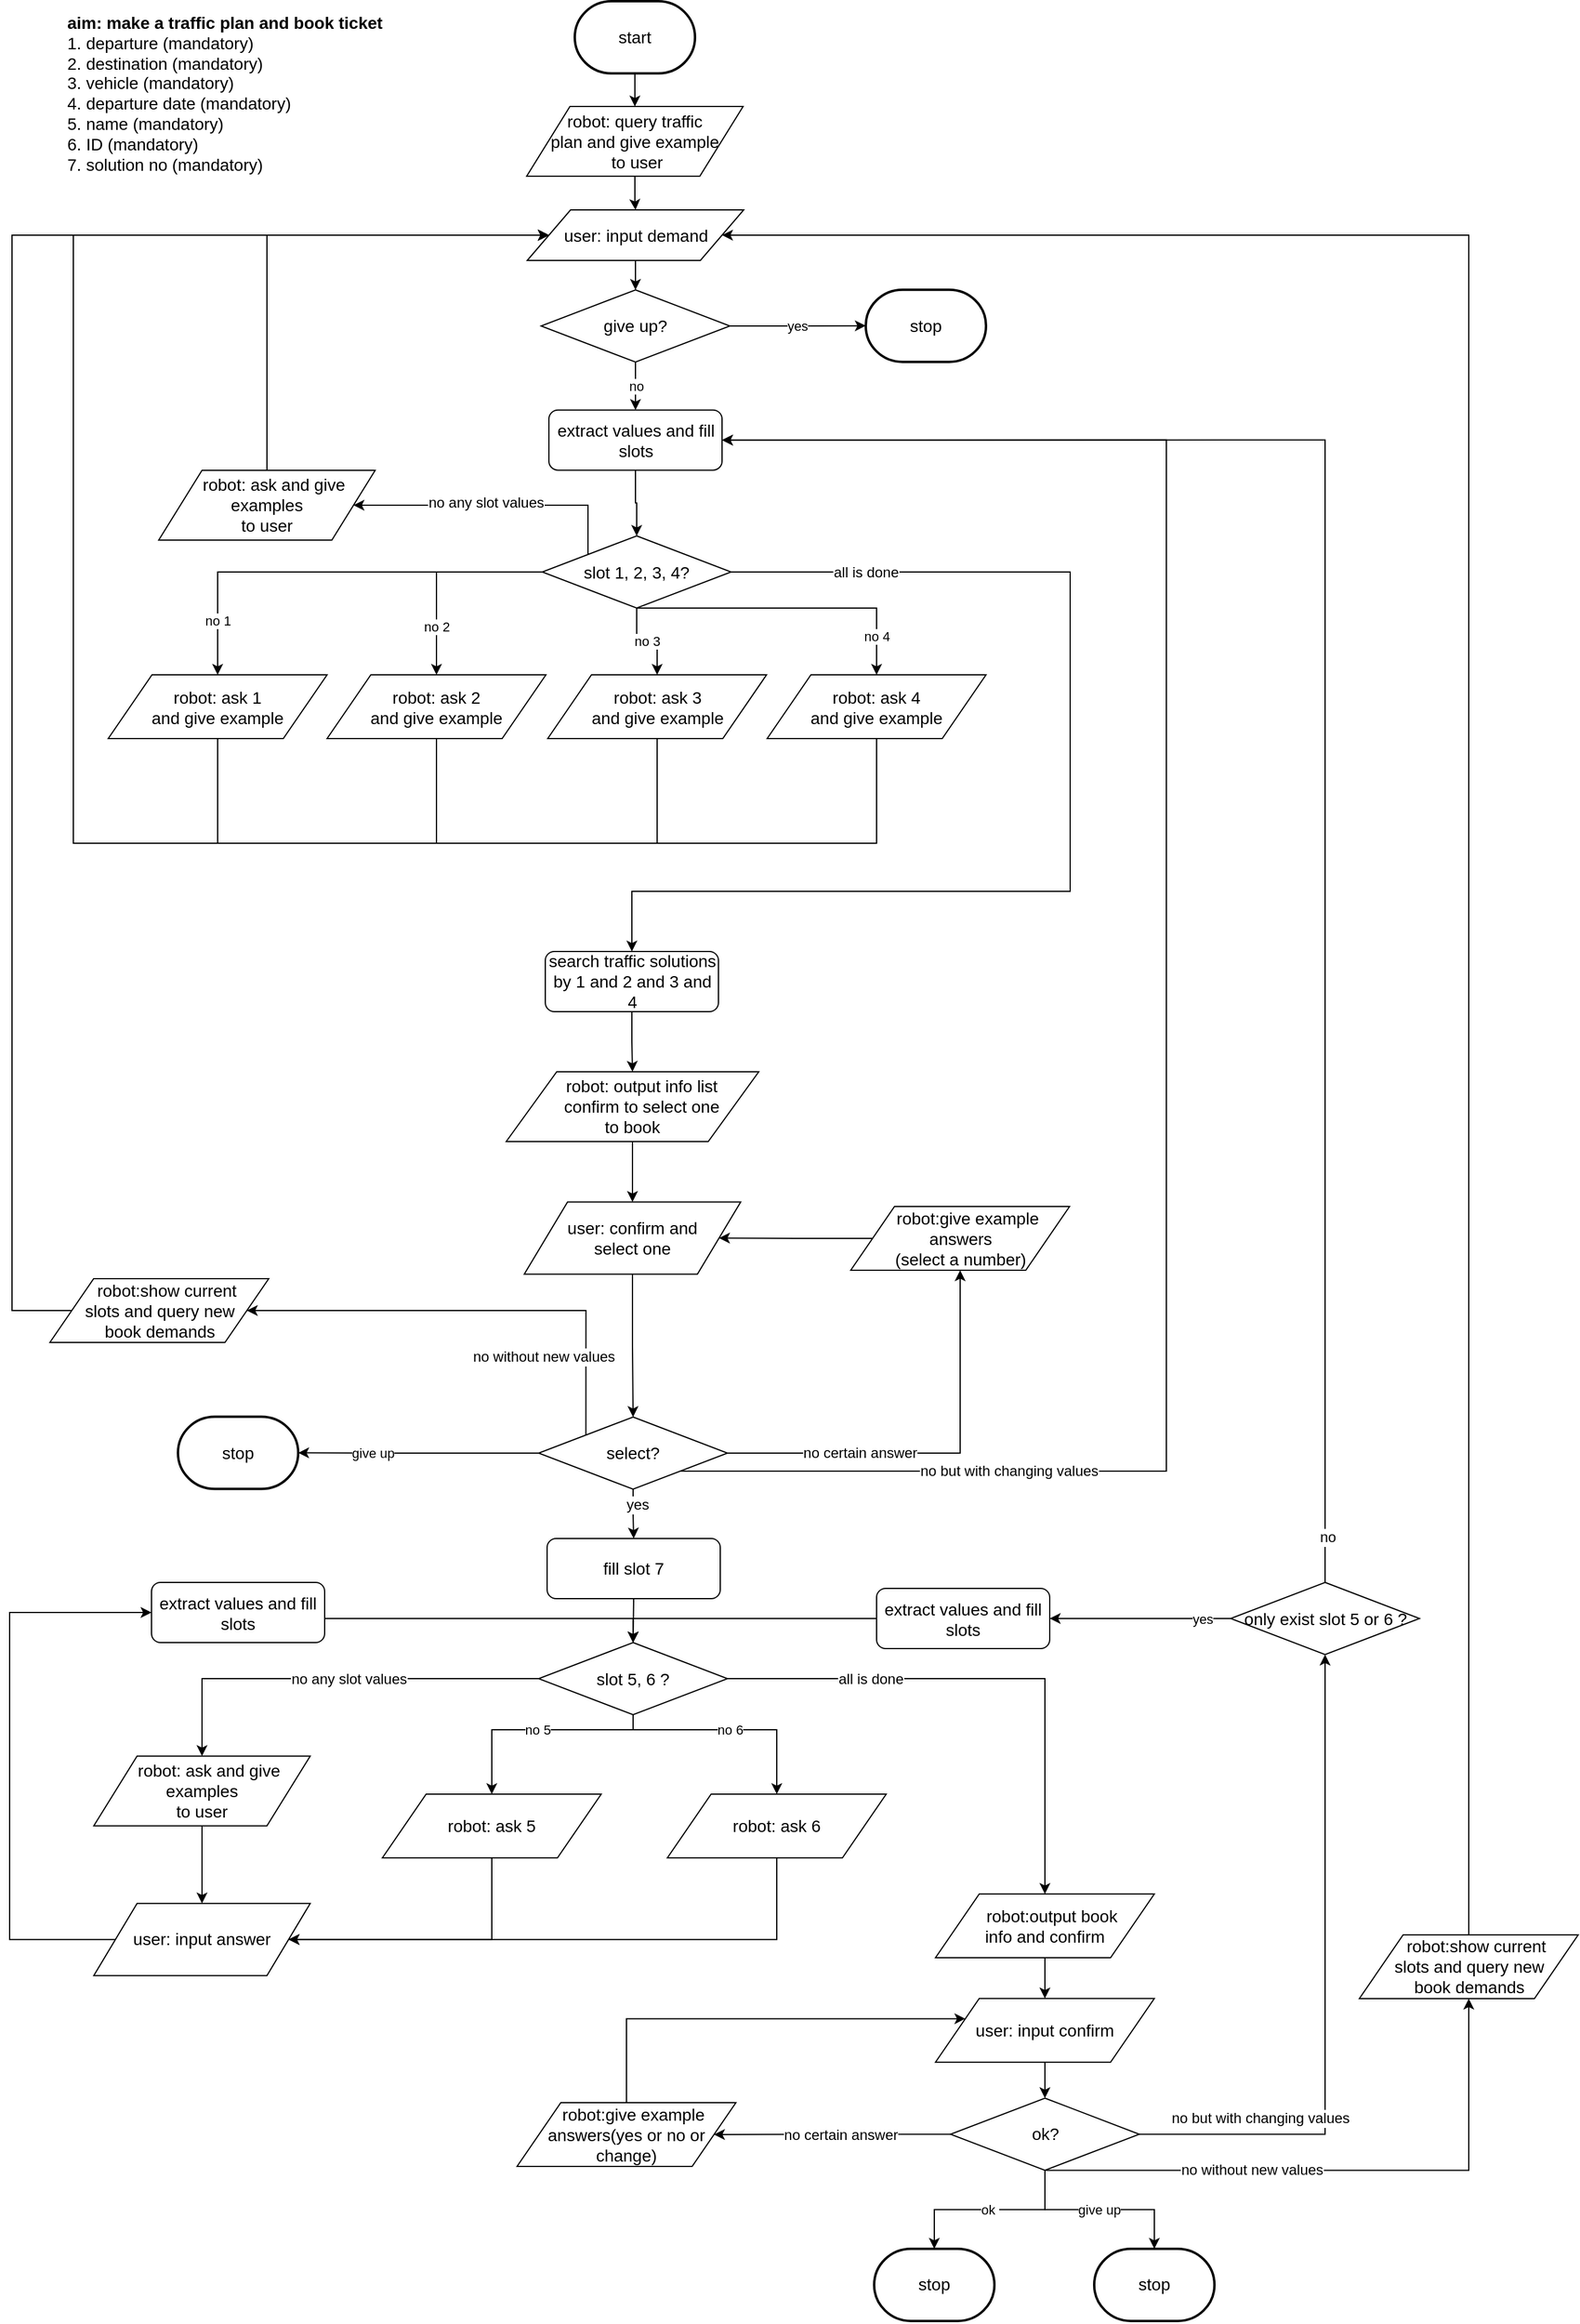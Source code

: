<mxfile version="12.1.4" type="github" pages="1">
  <diagram id="6r8ebwQPKGLBiBFQONnZ" name="Page-1">
    <mxGraphModel dx="904" dy="1369" grid="1" gridSize="10" guides="1" tooltips="1" connect="1" arrows="1" fold="1" page="1" pageScale="1" pageWidth="1169" pageHeight="827" math="0" shadow="0">
      <root>
        <mxCell id="0"/>
        <mxCell id="1" parent="0"/>
        <mxCell id="vndDen_A82_FgcWnEU_Y-4" value="" style="edgeStyle=orthogonalEdgeStyle;rounded=0;orthogonalLoop=1;jettySize=auto;html=1;" parent="1" source="vndDen_A82_FgcWnEU_Y-1" target="vndDen_A82_FgcWnEU_Y-3" edge="1">
          <mxGeometry relative="1" as="geometry"/>
        </mxCell>
        <mxCell id="vndDen_A82_FgcWnEU_Y-1" value="&lt;span style=&quot;font-size: 14px&quot;&gt;start&lt;/span&gt;" style="strokeWidth=2;html=1;shape=mxgraph.flowchart.terminator;whiteSpace=wrap;" parent="1" vertex="1">
          <mxGeometry x="588" y="-99.981" width="100" height="60" as="geometry"/>
        </mxCell>
        <mxCell id="vndDen_A82_FgcWnEU_Y-2" value="&lt;font style=&quot;font-size: 14px&quot;&gt;&lt;b&gt;aim: make a traffic plan and book ticket&lt;/b&gt;&lt;br&gt;1. departure (mandatory)&lt;br&gt;2. destination (mandatory)&lt;br&gt;3. vehicle (mandatory)&lt;br&gt;4. departure date (mandatory)&lt;br&gt;5. name (mandatory)&lt;br&gt;6. ID (mandatory)&lt;br&gt;7. solution no&amp;nbsp;(mandatory)&lt;br&gt;&lt;br&gt;&lt;/font&gt;" style="text;html=1;strokeColor=none;fillColor=none;align=left;verticalAlign=middle;whiteSpace=wrap;rounded=0;" parent="1" vertex="1">
          <mxGeometry x="164" y="-70" width="270" height="110" as="geometry"/>
        </mxCell>
        <mxCell id="vndDen_A82_FgcWnEU_Y-6" value="" style="edgeStyle=orthogonalEdgeStyle;rounded=0;orthogonalLoop=1;jettySize=auto;html=1;" parent="1" source="vndDen_A82_FgcWnEU_Y-3" target="vndDen_A82_FgcWnEU_Y-5" edge="1">
          <mxGeometry relative="1" as="geometry"/>
        </mxCell>
        <mxCell id="vndDen_A82_FgcWnEU_Y-3" value="&lt;span style=&quot;font-size: 14px ; white-space: normal&quot;&gt;robot: query traffic &lt;br&gt;plan and give example&lt;br&gt;&amp;nbsp;to user&lt;br&gt;&lt;/span&gt;" style="shape=parallelogram;perimeter=parallelogramPerimeter;whiteSpace=wrap;html=1;" parent="1" vertex="1">
          <mxGeometry x="548" y="-12.5" width="180" height="58" as="geometry"/>
        </mxCell>
        <mxCell id="f19TXx5zY4OCxn9IoFhB-2" style="edgeStyle=orthogonalEdgeStyle;rounded=0;orthogonalLoop=1;jettySize=auto;html=1;exitX=0.5;exitY=1;exitDx=0;exitDy=0;entryX=0.5;entryY=0;entryDx=0;entryDy=0;" parent="1" source="vndDen_A82_FgcWnEU_Y-5" target="f19TXx5zY4OCxn9IoFhB-1" edge="1">
          <mxGeometry relative="1" as="geometry"/>
        </mxCell>
        <mxCell id="vndDen_A82_FgcWnEU_Y-5" value="&lt;span style=&quot;font-size: 14px ; white-space: normal&quot;&gt;user: input demand&lt;/span&gt;" style="shape=parallelogram;perimeter=parallelogramPerimeter;whiteSpace=wrap;html=1;" parent="1" vertex="1">
          <mxGeometry x="548.5" y="73.5" width="180" height="42" as="geometry"/>
        </mxCell>
        <mxCell id="vndDen_A82_FgcWnEU_Y-10" value="no 1" style="edgeStyle=orthogonalEdgeStyle;rounded=0;orthogonalLoop=1;jettySize=auto;html=1;" parent="1" source="vndDen_A82_FgcWnEU_Y-7" target="vndDen_A82_FgcWnEU_Y-9" edge="1">
          <mxGeometry x="0.745" relative="1" as="geometry">
            <mxPoint as="offset"/>
          </mxGeometry>
        </mxCell>
        <mxCell id="f19TXx5zY4OCxn9IoFhB-6" value="no 2" style="edgeStyle=orthogonalEdgeStyle;rounded=0;orthogonalLoop=1;jettySize=auto;html=1;exitX=0;exitY=0.5;exitDx=0;exitDy=0;" parent="1" source="vndDen_A82_FgcWnEU_Y-7" target="vndDen_A82_FgcWnEU_Y-17" edge="1">
          <mxGeometry x="0.539" relative="1" as="geometry">
            <mxPoint as="offset"/>
          </mxGeometry>
        </mxCell>
        <mxCell id="f19TXx5zY4OCxn9IoFhB-7" value="no 3" style="edgeStyle=orthogonalEdgeStyle;rounded=0;orthogonalLoop=1;jettySize=auto;html=1;exitX=0.5;exitY=1;exitDx=0;exitDy=0;" parent="1" source="vndDen_A82_FgcWnEU_Y-7" target="vndDen_A82_FgcWnEU_Y-24" edge="1">
          <mxGeometry relative="1" as="geometry"/>
        </mxCell>
        <mxCell id="f19TXx5zY4OCxn9IoFhB-8" value="no 4" style="edgeStyle=orthogonalEdgeStyle;rounded=0;orthogonalLoop=1;jettySize=auto;html=1;exitX=0.5;exitY=1;exitDx=0;exitDy=0;entryX=0.5;entryY=0;entryDx=0;entryDy=0;" parent="1" source="vndDen_A82_FgcWnEU_Y-7" target="vndDen_A82_FgcWnEU_Y-29" edge="1">
          <mxGeometry x="0.747" relative="1" as="geometry">
            <Array as="points">
              <mxPoint x="839" y="404"/>
            </Array>
            <mxPoint as="offset"/>
          </mxGeometry>
        </mxCell>
        <mxCell id="f19TXx5zY4OCxn9IoFhB-14" style="edgeStyle=orthogonalEdgeStyle;rounded=0;orthogonalLoop=1;jettySize=auto;html=1;exitX=0;exitY=0;exitDx=0;exitDy=0;entryX=1;entryY=0.5;entryDx=0;entryDy=0;" parent="1" source="vndDen_A82_FgcWnEU_Y-7" target="f19TXx5zY4OCxn9IoFhB-13" edge="1">
          <mxGeometry relative="1" as="geometry">
            <Array as="points">
              <mxPoint x="599" y="319"/>
            </Array>
          </mxGeometry>
        </mxCell>
        <mxCell id="f19TXx5zY4OCxn9IoFhB-15" value="no any slot values" style="text;html=1;resizable=0;points=[];align=center;verticalAlign=middle;labelBackgroundColor=#ffffff;" parent="f19TXx5zY4OCxn9IoFhB-14" vertex="1" connectable="0">
          <mxGeometry x="0.077" y="-2" relative="1" as="geometry">
            <mxPoint as="offset"/>
          </mxGeometry>
        </mxCell>
        <mxCell id="f19TXx5zY4OCxn9IoFhB-17" style="edgeStyle=orthogonalEdgeStyle;rounded=0;orthogonalLoop=1;jettySize=auto;html=1;exitX=1;exitY=0.5;exitDx=0;exitDy=0;entryX=0.5;entryY=0;entryDx=0;entryDy=0;" parent="1" source="vndDen_A82_FgcWnEU_Y-7" target="n2Iilo3OYamWraCBPrWy-1" edge="1">
          <mxGeometry relative="1" as="geometry">
            <Array as="points">
              <mxPoint x="1000" y="375"/>
              <mxPoint x="1000" y="640"/>
              <mxPoint x="636" y="640"/>
            </Array>
            <mxPoint x="639" y="691" as="targetPoint"/>
          </mxGeometry>
        </mxCell>
        <mxCell id="f19TXx5zY4OCxn9IoFhB-18" value="all is done" style="text;html=1;resizable=0;points=[];align=center;verticalAlign=middle;labelBackgroundColor=#ffffff;" parent="f19TXx5zY4OCxn9IoFhB-17" vertex="1" connectable="0">
          <mxGeometry x="-0.768" relative="1" as="geometry">
            <mxPoint as="offset"/>
          </mxGeometry>
        </mxCell>
        <mxCell id="vndDen_A82_FgcWnEU_Y-7" value="&lt;font style=&quot;font-size: 14px&quot;&gt;slot 1, 2, 3, 4?&lt;br&gt;&lt;/font&gt;" style="rhombus;whiteSpace=wrap;html=1;" parent="1" vertex="1">
          <mxGeometry x="561" y="344.5" width="157" height="60" as="geometry"/>
        </mxCell>
        <mxCell id="f19TXx5zY4OCxn9IoFhB-10" style="edgeStyle=orthogonalEdgeStyle;rounded=0;orthogonalLoop=1;jettySize=auto;html=1;exitX=0.5;exitY=1;exitDx=0;exitDy=0;entryX=0;entryY=0.5;entryDx=0;entryDy=0;" parent="1" source="vndDen_A82_FgcWnEU_Y-9" target="vndDen_A82_FgcWnEU_Y-5" edge="1">
          <mxGeometry relative="1" as="geometry">
            <Array as="points">
              <mxPoint x="291" y="600"/>
              <mxPoint x="171" y="600"/>
              <mxPoint x="171" y="95"/>
            </Array>
          </mxGeometry>
        </mxCell>
        <mxCell id="vndDen_A82_FgcWnEU_Y-9" value="&lt;font style=&quot;font-size: 14px&quot;&gt;robot: ask 1&lt;br&gt;and give example&lt;br&gt;&lt;/font&gt;" style="shape=parallelogram;perimeter=parallelogramPerimeter;whiteSpace=wrap;html=1;" parent="1" vertex="1">
          <mxGeometry x="200" y="460" width="182" height="53" as="geometry"/>
        </mxCell>
        <mxCell id="f19TXx5zY4OCxn9IoFhB-11" style="edgeStyle=orthogonalEdgeStyle;rounded=0;orthogonalLoop=1;jettySize=auto;html=1;exitX=0.5;exitY=1;exitDx=0;exitDy=0;entryX=0;entryY=0.5;entryDx=0;entryDy=0;" parent="1" source="vndDen_A82_FgcWnEU_Y-17" target="vndDen_A82_FgcWnEU_Y-5" edge="1">
          <mxGeometry relative="1" as="geometry">
            <Array as="points">
              <mxPoint x="473" y="600"/>
              <mxPoint x="171" y="600"/>
              <mxPoint x="171" y="95"/>
            </Array>
          </mxGeometry>
        </mxCell>
        <mxCell id="vndDen_A82_FgcWnEU_Y-17" value="&lt;font style=&quot;font-size: 14px&quot;&gt;robot: ask 2&lt;br&gt;and give example&lt;br&gt;&lt;/font&gt;" style="shape=parallelogram;perimeter=parallelogramPerimeter;whiteSpace=wrap;html=1;" parent="1" vertex="1">
          <mxGeometry x="382" y="460" width="182" height="53" as="geometry"/>
        </mxCell>
        <mxCell id="f19TXx5zY4OCxn9IoFhB-12" style="edgeStyle=orthogonalEdgeStyle;rounded=0;orthogonalLoop=1;jettySize=auto;html=1;exitX=0.5;exitY=1;exitDx=0;exitDy=0;entryX=0;entryY=0.5;entryDx=0;entryDy=0;" parent="1" source="vndDen_A82_FgcWnEU_Y-24" target="vndDen_A82_FgcWnEU_Y-5" edge="1">
          <mxGeometry relative="1" as="geometry">
            <Array as="points">
              <mxPoint x="656" y="600"/>
              <mxPoint x="171" y="600"/>
              <mxPoint x="171" y="95"/>
            </Array>
          </mxGeometry>
        </mxCell>
        <mxCell id="vndDen_A82_FgcWnEU_Y-24" value="&lt;font style=&quot;font-size: 14px&quot;&gt;robot: ask 3&lt;br&gt;and give example&lt;br&gt;&lt;/font&gt;" style="shape=parallelogram;perimeter=parallelogramPerimeter;whiteSpace=wrap;html=1;" parent="1" vertex="1">
          <mxGeometry x="565.5" y="460" width="182" height="53" as="geometry"/>
        </mxCell>
        <mxCell id="f19TXx5zY4OCxn9IoFhB-9" style="edgeStyle=orthogonalEdgeStyle;rounded=0;orthogonalLoop=1;jettySize=auto;html=1;exitX=0.5;exitY=1;exitDx=0;exitDy=0;entryX=0;entryY=0.5;entryDx=0;entryDy=0;" parent="1" source="vndDen_A82_FgcWnEU_Y-29" target="vndDen_A82_FgcWnEU_Y-5" edge="1">
          <mxGeometry relative="1" as="geometry">
            <mxPoint x="540" y="600" as="targetPoint"/>
            <Array as="points">
              <mxPoint x="839" y="600"/>
              <mxPoint x="171" y="600"/>
              <mxPoint x="171" y="95"/>
            </Array>
          </mxGeometry>
        </mxCell>
        <mxCell id="vndDen_A82_FgcWnEU_Y-29" value="&lt;font style=&quot;font-size: 14px&quot;&gt;robot: ask 4&lt;br&gt;and give example&lt;br&gt;&lt;/font&gt;" style="shape=parallelogram;perimeter=parallelogramPerimeter;whiteSpace=wrap;html=1;" parent="1" vertex="1">
          <mxGeometry x="748" y="460" width="182" height="53" as="geometry"/>
        </mxCell>
        <mxCell id="vndDen_A82_FgcWnEU_Y-39" value="" style="edgeStyle=orthogonalEdgeStyle;rounded=0;orthogonalLoop=1;jettySize=auto;html=1;" parent="1" source="vndDen_A82_FgcWnEU_Y-32" target="vndDen_A82_FgcWnEU_Y-37" edge="1">
          <mxGeometry relative="1" as="geometry"/>
        </mxCell>
        <mxCell id="vndDen_A82_FgcWnEU_Y-32" value="&lt;span style=&quot;font-size: 14px ; white-space: normal&quot;&gt;&amp;nbsp; &amp;nbsp; &amp;nbsp;robot:&amp;nbsp;&lt;/span&gt;&lt;span style=&quot;font-size: 14px&quot;&gt;output&amp;nbsp;info list&amp;nbsp;&lt;/span&gt;&lt;br style=&quot;font-size: 14px&quot;&gt;&lt;span style=&quot;font-size: 14px&quot;&gt;&amp;nbsp; &amp;nbsp; confirm to&lt;/span&gt;&lt;span style=&quot;font-size: 14px ; white-space: normal&quot;&gt;&amp;nbsp;select one&lt;br&gt;to book&lt;br&gt;&lt;/span&gt;" style="shape=parallelogram;perimeter=parallelogramPerimeter;whiteSpace=wrap;html=1;" parent="1" vertex="1">
          <mxGeometry x="531" y="790" width="210" height="58" as="geometry"/>
        </mxCell>
        <mxCell id="vndDen_A82_FgcWnEU_Y-41" value="" style="edgeStyle=orthogonalEdgeStyle;rounded=0;orthogonalLoop=1;jettySize=auto;html=1;" parent="1" source="vndDen_A82_FgcWnEU_Y-37" target="vndDen_A82_FgcWnEU_Y-40" edge="1">
          <mxGeometry relative="1" as="geometry"/>
        </mxCell>
        <mxCell id="vndDen_A82_FgcWnEU_Y-37" value="&lt;span style=&quot;font-size: 14px ; white-space: normal&quot;&gt;user: confirm and &lt;br&gt;select one&lt;/span&gt;" style="shape=parallelogram;perimeter=parallelogramPerimeter;whiteSpace=wrap;html=1;" parent="1" vertex="1">
          <mxGeometry x="546" y="898.235" width="180" height="60" as="geometry"/>
        </mxCell>
        <mxCell id="vndDen_A82_FgcWnEU_Y-44" value="" style="edgeStyle=orthogonalEdgeStyle;rounded=0;orthogonalLoop=1;jettySize=auto;html=1;" parent="1" source="vndDen_A82_FgcWnEU_Y-40" target="ZlfuMa2-yeJI-Y9UWcC_-1" edge="1">
          <mxGeometry relative="1" as="geometry"/>
        </mxCell>
        <mxCell id="f19TXx5zY4OCxn9IoFhB-20" style="edgeStyle=orthogonalEdgeStyle;rounded=0;orthogonalLoop=1;jettySize=auto;html=1;exitX=0.955;exitY=0.5;exitDx=0;exitDy=0;entryX=0.5;entryY=1;entryDx=0;entryDy=0;exitPerimeter=0;" parent="1" source="vndDen_A82_FgcWnEU_Y-40" target="f19TXx5zY4OCxn9IoFhB-19" edge="1">
          <mxGeometry relative="1" as="geometry"/>
        </mxCell>
        <mxCell id="f19TXx5zY4OCxn9IoFhB-21" value="no certain answer" style="text;html=1;resizable=0;points=[];align=center;verticalAlign=middle;labelBackgroundColor=#ffffff;" parent="f19TXx5zY4OCxn9IoFhB-20" vertex="1" connectable="0">
          <mxGeometry x="-0.338" relative="1" as="geometry">
            <mxPoint as="offset"/>
          </mxGeometry>
        </mxCell>
        <mxCell id="vndDen_A82_FgcWnEU_Y-40" value="&lt;font style=&quot;font-size: 14px&quot;&gt;select?&lt;br&gt;&lt;/font&gt;" style="rhombus;whiteSpace=wrap;html=1;" parent="1" vertex="1">
          <mxGeometry x="558" y="1077" width="157" height="60" as="geometry"/>
        </mxCell>
        <mxCell id="f19TXx5zY4OCxn9IoFhB-35" style="edgeStyle=orthogonalEdgeStyle;rounded=0;orthogonalLoop=1;jettySize=auto;html=1;exitX=0.5;exitY=1;exitDx=0;exitDy=0;entryX=1;entryY=0.5;entryDx=0;entryDy=0;" parent="1" source="vndDen_A82_FgcWnEU_Y-42" target="vndDen_A82_FgcWnEU_Y-50" edge="1">
          <mxGeometry relative="1" as="geometry">
            <Array as="points">
              <mxPoint x="519" y="1512"/>
            </Array>
          </mxGeometry>
        </mxCell>
        <mxCell id="vndDen_A82_FgcWnEU_Y-42" value="&lt;font style=&quot;font-size: 14px&quot;&gt;robot: ask 5&lt;/font&gt;" style="shape=parallelogram;perimeter=parallelogramPerimeter;whiteSpace=wrap;html=1;" parent="1" vertex="1">
          <mxGeometry x="428" y="1390.5" width="182" height="53" as="geometry"/>
        </mxCell>
        <mxCell id="vndDen_A82_FgcWnEU_Y-45" value="no 5" style="edgeStyle=orthogonalEdgeStyle;rounded=0;orthogonalLoop=1;jettySize=auto;html=1;exitX=0.5;exitY=1;exitDx=0;exitDy=0;entryX=0.5;entryY=0;entryDx=0;entryDy=0;" parent="1" source="vndDen_A82_FgcWnEU_Y-43" target="vndDen_A82_FgcWnEU_Y-42" edge="1">
          <mxGeometry relative="1" as="geometry">
            <Array as="points">
              <mxPoint x="636" y="1337"/>
              <mxPoint x="519" y="1337"/>
            </Array>
          </mxGeometry>
        </mxCell>
        <mxCell id="f19TXx5zY4OCxn9IoFhB-37" style="edgeStyle=orthogonalEdgeStyle;rounded=0;orthogonalLoop=1;jettySize=auto;html=1;exitX=0;exitY=0.5;exitDx=0;exitDy=0;entryX=0.5;entryY=0;entryDx=0;entryDy=0;" parent="1" source="vndDen_A82_FgcWnEU_Y-43" target="f19TXx5zY4OCxn9IoFhB-36" edge="1">
          <mxGeometry relative="1" as="geometry"/>
        </mxCell>
        <mxCell id="f19TXx5zY4OCxn9IoFhB-39" value="no any slot values" style="text;html=1;resizable=0;points=[];align=center;verticalAlign=middle;labelBackgroundColor=#ffffff;" parent="f19TXx5zY4OCxn9IoFhB-37" vertex="1" connectable="0">
          <mxGeometry x="-0.083" relative="1" as="geometry">
            <mxPoint as="offset"/>
          </mxGeometry>
        </mxCell>
        <mxCell id="f19TXx5zY4OCxn9IoFhB-41" style="edgeStyle=orthogonalEdgeStyle;rounded=0;orthogonalLoop=1;jettySize=auto;html=1;exitX=1;exitY=0.5;exitDx=0;exitDy=0;entryX=0.5;entryY=0;entryDx=0;entryDy=0;" parent="1" source="vndDen_A82_FgcWnEU_Y-43" target="vndDen_A82_FgcWnEU_Y-54" edge="1">
          <mxGeometry relative="1" as="geometry">
            <mxPoint x="978.714" y="1391.143" as="targetPoint"/>
          </mxGeometry>
        </mxCell>
        <mxCell id="f19TXx5zY4OCxn9IoFhB-42" value="all is done" style="text;html=1;resizable=0;points=[];align=center;verticalAlign=middle;labelBackgroundColor=#ffffff;" parent="f19TXx5zY4OCxn9IoFhB-41" vertex="1" connectable="0">
          <mxGeometry x="-0.464" relative="1" as="geometry">
            <mxPoint as="offset"/>
          </mxGeometry>
        </mxCell>
        <mxCell id="vndDen_A82_FgcWnEU_Y-43" value="&lt;font style=&quot;font-size: 14px&quot;&gt;slot 5, 6 ?&lt;br&gt;&lt;/font&gt;" style="rhombus;whiteSpace=wrap;html=1;" parent="1" vertex="1">
          <mxGeometry x="558" y="1264.5" width="157" height="60" as="geometry"/>
        </mxCell>
        <mxCell id="vndDen_A82_FgcWnEU_Y-49" value="no 6" style="edgeStyle=orthogonalEdgeStyle;rounded=0;orthogonalLoop=1;jettySize=auto;html=1;exitX=0.5;exitY=1;exitDx=0;exitDy=0;entryX=0.5;entryY=0;entryDx=0;entryDy=0;" parent="1" source="vndDen_A82_FgcWnEU_Y-43" target="vndDen_A82_FgcWnEU_Y-48" edge="1">
          <mxGeometry relative="1" as="geometry">
            <mxPoint x="559.308" y="1411" as="sourcePoint"/>
            <Array as="points">
              <mxPoint x="636" y="1324"/>
              <mxPoint x="636" y="1337"/>
              <mxPoint x="756" y="1337"/>
            </Array>
          </mxGeometry>
        </mxCell>
        <mxCell id="f19TXx5zY4OCxn9IoFhB-34" style="edgeStyle=orthogonalEdgeStyle;rounded=0;orthogonalLoop=1;jettySize=auto;html=1;exitX=0.5;exitY=1;exitDx=0;exitDy=0;entryX=1;entryY=0.5;entryDx=0;entryDy=0;" parent="1" source="vndDen_A82_FgcWnEU_Y-48" target="vndDen_A82_FgcWnEU_Y-50" edge="1">
          <mxGeometry relative="1" as="geometry">
            <Array as="points">
              <mxPoint x="756" y="1512"/>
            </Array>
          </mxGeometry>
        </mxCell>
        <mxCell id="vndDen_A82_FgcWnEU_Y-48" value="&lt;font style=&quot;font-size: 14px&quot;&gt;robot: ask 6&lt;/font&gt;" style="shape=parallelogram;perimeter=parallelogramPerimeter;whiteSpace=wrap;html=1;" parent="1" vertex="1">
          <mxGeometry x="665" y="1390.5" width="182" height="53" as="geometry"/>
        </mxCell>
        <mxCell id="vndDen_A82_FgcWnEU_Y-53" style="edgeStyle=orthogonalEdgeStyle;rounded=0;orthogonalLoop=1;jettySize=auto;html=1;exitX=0;exitY=0.5;exitDx=0;exitDy=0;entryX=0.5;entryY=0;entryDx=0;entryDy=0;" parent="1" source="vndDen_A82_FgcWnEU_Y-84" target="vndDen_A82_FgcWnEU_Y-43" edge="1">
          <mxGeometry relative="1" as="geometry">
            <Array as="points">
              <mxPoint x="636" y="1244.5"/>
            </Array>
          </mxGeometry>
        </mxCell>
        <mxCell id="vndDen_A82_FgcWnEU_Y-50" value="&lt;span style=&quot;font-size: 14px ; white-space: normal&quot;&gt;user: input answer&lt;/span&gt;" style="shape=parallelogram;perimeter=parallelogramPerimeter;whiteSpace=wrap;html=1;" parent="1" vertex="1">
          <mxGeometry x="188" y="1481.371" width="180" height="60" as="geometry"/>
        </mxCell>
        <mxCell id="vndDen_A82_FgcWnEU_Y-57" value="" style="edgeStyle=orthogonalEdgeStyle;rounded=0;orthogonalLoop=1;jettySize=auto;html=1;" parent="1" source="vndDen_A82_FgcWnEU_Y-54" target="vndDen_A82_FgcWnEU_Y-56" edge="1">
          <mxGeometry relative="1" as="geometry"/>
        </mxCell>
        <mxCell id="vndDen_A82_FgcWnEU_Y-54" value="&lt;span style=&quot;font-size: 14px&quot;&gt;&amp;nbsp; &amp;nbsp;robot:output book&lt;br&gt;info and confirm&lt;/span&gt;" style="shape=parallelogram;perimeter=parallelogramPerimeter;whiteSpace=wrap;html=1;" parent="1" vertex="1">
          <mxGeometry x="888" y="1473.486" width="182" height="53" as="geometry"/>
        </mxCell>
        <mxCell id="vndDen_A82_FgcWnEU_Y-59" value="" style="edgeStyle=orthogonalEdgeStyle;rounded=0;orthogonalLoop=1;jettySize=auto;html=1;" parent="1" source="vndDen_A82_FgcWnEU_Y-56" target="vndDen_A82_FgcWnEU_Y-58" edge="1">
          <mxGeometry relative="1" as="geometry"/>
        </mxCell>
        <mxCell id="vndDen_A82_FgcWnEU_Y-56" value="&lt;span style=&quot;font-size: 14px&quot;&gt;user: input confirm&lt;/span&gt;" style="shape=parallelogram;perimeter=parallelogramPerimeter;whiteSpace=wrap;html=1;" parent="1" vertex="1">
          <mxGeometry x="888" y="1560.371" width="182" height="53" as="geometry"/>
        </mxCell>
        <mxCell id="vndDen_A82_FgcWnEU_Y-61" value="ok&amp;nbsp;" style="edgeStyle=orthogonalEdgeStyle;rounded=0;orthogonalLoop=1;jettySize=auto;html=1;" parent="1" source="vndDen_A82_FgcWnEU_Y-58" target="vndDen_A82_FgcWnEU_Y-60" edge="1">
          <mxGeometry relative="1" as="geometry"/>
        </mxCell>
        <mxCell id="vndDen_A82_FgcWnEU_Y-74" style="edgeStyle=orthogonalEdgeStyle;rounded=0;orthogonalLoop=1;jettySize=auto;html=1;exitX=0.5;exitY=1;exitDx=0;exitDy=0;entryX=0.5;entryY=1;entryDx=0;entryDy=0;" parent="1" source="vndDen_A82_FgcWnEU_Y-58" target="n2Iilo3OYamWraCBPrWy-5" edge="1">
          <mxGeometry relative="1" as="geometry">
            <Array as="points">
              <mxPoint x="1331.5" y="1703"/>
            </Array>
          </mxGeometry>
        </mxCell>
        <mxCell id="vndDen_A82_FgcWnEU_Y-77" value="no without new values" style="text;html=1;resizable=0;points=[];align=center;verticalAlign=middle;labelBackgroundColor=#ffffff;" parent="vndDen_A82_FgcWnEU_Y-74" vertex="1" connectable="0">
          <mxGeometry x="-0.843" y="-4" relative="1" as="geometry">
            <mxPoint x="133" y="-4" as="offset"/>
          </mxGeometry>
        </mxCell>
        <mxCell id="vndDen_A82_FgcWnEU_Y-75" style="edgeStyle=orthogonalEdgeStyle;rounded=0;orthogonalLoop=1;jettySize=auto;html=1;exitX=1;exitY=0.5;exitDx=0;exitDy=0;entryX=0.5;entryY=1;entryDx=0;entryDy=0;" parent="1" source="vndDen_A82_FgcWnEU_Y-58" target="8qUp4hz3IpJ9676Ca-v3-3" edge="1">
          <mxGeometry relative="1" as="geometry">
            <Array as="points">
              <mxPoint x="1212" y="1673"/>
            </Array>
            <mxPoint x="1212.471" y="1391" as="targetPoint"/>
          </mxGeometry>
        </mxCell>
        <mxCell id="vndDen_A82_FgcWnEU_Y-76" value="no but with changing values" style="text;html=1;resizable=0;points=[];align=center;verticalAlign=middle;labelBackgroundColor=#ffffff;" parent="vndDen_A82_FgcWnEU_Y-75" vertex="1" connectable="0">
          <mxGeometry x="-0.874" y="4" relative="1" as="geometry">
            <mxPoint x="65" y="-9.5" as="offset"/>
          </mxGeometry>
        </mxCell>
        <mxCell id="f19TXx5zY4OCxn9IoFhB-44" value="give up" style="edgeStyle=orthogonalEdgeStyle;rounded=0;orthogonalLoop=1;jettySize=auto;html=1;exitX=0.5;exitY=1;exitDx=0;exitDy=0;entryX=0.5;entryY=0;entryDx=0;entryDy=0;entryPerimeter=0;" parent="1" source="vndDen_A82_FgcWnEU_Y-58" target="f19TXx5zY4OCxn9IoFhB-43" edge="1">
          <mxGeometry relative="1" as="geometry"/>
        </mxCell>
        <mxCell id="f19TXx5zY4OCxn9IoFhB-46" style="edgeStyle=orthogonalEdgeStyle;rounded=0;orthogonalLoop=1;jettySize=auto;html=1;exitX=0;exitY=0.5;exitDx=0;exitDy=0;entryX=1;entryY=0.5;entryDx=0;entryDy=0;" parent="1" source="vndDen_A82_FgcWnEU_Y-58" target="f19TXx5zY4OCxn9IoFhB-45" edge="1">
          <mxGeometry relative="1" as="geometry"/>
        </mxCell>
        <mxCell id="f19TXx5zY4OCxn9IoFhB-48" value="no certain answer" style="text;html=1;resizable=0;points=[];align=center;verticalAlign=middle;labelBackgroundColor=#ffffff;" parent="f19TXx5zY4OCxn9IoFhB-46" vertex="1" connectable="0">
          <mxGeometry x="0.175" y="1" relative="1" as="geometry">
            <mxPoint x="23" y="-1" as="offset"/>
          </mxGeometry>
        </mxCell>
        <mxCell id="vndDen_A82_FgcWnEU_Y-58" value="&lt;font style=&quot;font-size: 14px&quot;&gt;ok?&lt;br&gt;&lt;/font&gt;" style="rhombus;whiteSpace=wrap;html=1;" parent="1" vertex="1">
          <mxGeometry x="900.5" y="1643.229" width="157" height="60" as="geometry"/>
        </mxCell>
        <mxCell id="vndDen_A82_FgcWnEU_Y-60" value="&lt;font style=&quot;font-size: 14px&quot;&gt;stop&lt;/font&gt;" style="strokeWidth=2;html=1;shape=mxgraph.flowchart.terminator;whiteSpace=wrap;" parent="1" vertex="1">
          <mxGeometry x="837" y="1768.486" width="100" height="60" as="geometry"/>
        </mxCell>
        <mxCell id="vndDen_A82_FgcWnEU_Y-70" style="edgeStyle=orthogonalEdgeStyle;rounded=0;orthogonalLoop=1;jettySize=auto;html=1;entryX=1;entryY=0.5;entryDx=0;entryDy=0;exitX=1;exitY=1;exitDx=0;exitDy=0;" parent="1" source="vndDen_A82_FgcWnEU_Y-40" target="vndDen_A82_FgcWnEU_Y-86" edge="1">
          <mxGeometry relative="1" as="geometry">
            <mxPoint x="62.571" y="958.286" as="sourcePoint"/>
            <Array as="points">
              <mxPoint x="1080" y="1122"/>
              <mxPoint x="1080" y="265"/>
            </Array>
          </mxGeometry>
        </mxCell>
        <mxCell id="vndDen_A82_FgcWnEU_Y-71" value="no but with changing values" style="text;html=1;resizable=0;points=[];align=center;verticalAlign=middle;labelBackgroundColor=#ffffff;" parent="vndDen_A82_FgcWnEU_Y-70" vertex="1" connectable="0">
          <mxGeometry x="-0.951" relative="1" as="geometry">
            <mxPoint x="232.5" as="offset"/>
          </mxGeometry>
        </mxCell>
        <mxCell id="n2Iilo3OYamWraCBPrWy-10" value="yes" style="text;html=1;resizable=0;points=[];align=center;verticalAlign=middle;labelBackgroundColor=#ffffff;" parent="vndDen_A82_FgcWnEU_Y-70" vertex="1" connectable="0">
          <mxGeometry x="-0.981" y="-5" relative="1" as="geometry">
            <mxPoint x="-51.5" y="23" as="offset"/>
          </mxGeometry>
        </mxCell>
        <mxCell id="vndDen_A82_FgcWnEU_Y-72" style="edgeStyle=orthogonalEdgeStyle;rounded=0;orthogonalLoop=1;jettySize=auto;html=1;exitX=0;exitY=0;exitDx=0;exitDy=0;entryX=1;entryY=0.5;entryDx=0;entryDy=0;" parent="1" source="vndDen_A82_FgcWnEU_Y-40" target="n2Iilo3OYamWraCBPrWy-7" edge="1">
          <mxGeometry relative="1" as="geometry">
            <Array as="points">
              <mxPoint x="597.5" y="988"/>
            </Array>
            <mxPoint x="-15.5" y="896.286" as="sourcePoint"/>
          </mxGeometry>
        </mxCell>
        <mxCell id="vndDen_A82_FgcWnEU_Y-73" value="no without new values" style="text;html=1;resizable=0;points=[];align=center;verticalAlign=middle;labelBackgroundColor=#ffffff;" parent="vndDen_A82_FgcWnEU_Y-72" vertex="1" connectable="0">
          <mxGeometry x="-0.866" y="1" relative="1" as="geometry">
            <mxPoint x="-35" y="-39" as="offset"/>
          </mxGeometry>
        </mxCell>
        <mxCell id="f19TXx5zY4OCxn9IoFhB-25" value="give up" style="edgeStyle=orthogonalEdgeStyle;rounded=0;orthogonalLoop=1;jettySize=auto;html=1;exitX=0;exitY=0.5;exitDx=0;exitDy=0;entryX=1;entryY=0.5;entryDx=0;entryDy=0;entryPerimeter=0;" parent="1" source="vndDen_A82_FgcWnEU_Y-40" target="f19TXx5zY4OCxn9IoFhB-24" edge="1">
          <mxGeometry x="0.379" relative="1" as="geometry">
            <Array as="points">
              <mxPoint x="430" y="1107"/>
              <mxPoint x="430" y="1107"/>
            </Array>
            <mxPoint as="offset"/>
          </mxGeometry>
        </mxCell>
        <mxCell id="vndDen_A82_FgcWnEU_Y-84" value="&lt;font style=&quot;font-size: 14px&quot;&gt;extract values and fill slots&lt;/font&gt;" style="rounded=1;whiteSpace=wrap;html=1;" parent="1" vertex="1">
          <mxGeometry x="236" y="1214.5" width="144" height="50" as="geometry"/>
        </mxCell>
        <mxCell id="vndDen_A82_FgcWnEU_Y-85" style="edgeStyle=orthogonalEdgeStyle;rounded=0;orthogonalLoop=1;jettySize=auto;html=1;exitX=0;exitY=0.5;exitDx=0;exitDy=0;entryX=0;entryY=0.5;entryDx=0;entryDy=0;" parent="1" source="vndDen_A82_FgcWnEU_Y-50" target="vndDen_A82_FgcWnEU_Y-84" edge="1">
          <mxGeometry relative="1" as="geometry">
            <mxPoint x="91" y="1349.882" as="sourcePoint"/>
            <mxPoint x="109" y="1244" as="targetPoint"/>
            <Array as="points">
              <mxPoint x="206" y="1512"/>
              <mxPoint x="118" y="1512"/>
              <mxPoint x="118" y="1240"/>
            </Array>
          </mxGeometry>
        </mxCell>
        <mxCell id="vndDen_A82_FgcWnEU_Y-88" style="edgeStyle=orthogonalEdgeStyle;rounded=0;orthogonalLoop=1;jettySize=auto;html=1;exitX=0.5;exitY=1;exitDx=0;exitDy=0;entryX=0.5;entryY=0;entryDx=0;entryDy=0;" parent="1" source="vndDen_A82_FgcWnEU_Y-86" target="vndDen_A82_FgcWnEU_Y-7" edge="1">
          <mxGeometry relative="1" as="geometry"/>
        </mxCell>
        <mxCell id="vndDen_A82_FgcWnEU_Y-86" value="&lt;font style=&quot;font-size: 14px&quot;&gt;extract values and fill slots&lt;/font&gt;" style="rounded=1;whiteSpace=wrap;html=1;" parent="1" vertex="1">
          <mxGeometry x="566.5" y="239.843" width="144" height="50" as="geometry"/>
        </mxCell>
        <mxCell id="f19TXx5zY4OCxn9IoFhB-3" value="no" style="edgeStyle=orthogonalEdgeStyle;rounded=0;orthogonalLoop=1;jettySize=auto;html=1;exitX=0.5;exitY=1;exitDx=0;exitDy=0;" parent="1" source="f19TXx5zY4OCxn9IoFhB-1" target="vndDen_A82_FgcWnEU_Y-86" edge="1">
          <mxGeometry relative="1" as="geometry"/>
        </mxCell>
        <mxCell id="f19TXx5zY4OCxn9IoFhB-5" value="yes" style="edgeStyle=orthogonalEdgeStyle;rounded=0;orthogonalLoop=1;jettySize=auto;html=1;exitX=1;exitY=0.5;exitDx=0;exitDy=0;" parent="1" source="f19TXx5zY4OCxn9IoFhB-1" target="f19TXx5zY4OCxn9IoFhB-4" edge="1">
          <mxGeometry relative="1" as="geometry"/>
        </mxCell>
        <mxCell id="f19TXx5zY4OCxn9IoFhB-1" value="&lt;font style=&quot;font-size: 14px&quot;&gt;give up?&lt;br&gt;&lt;/font&gt;" style="rhombus;whiteSpace=wrap;html=1;" parent="1" vertex="1">
          <mxGeometry x="560" y="140" width="157" height="60" as="geometry"/>
        </mxCell>
        <mxCell id="f19TXx5zY4OCxn9IoFhB-4" value="&lt;font style=&quot;font-size: 14px&quot;&gt;stop&lt;/font&gt;" style="strokeWidth=2;html=1;shape=mxgraph.flowchart.terminator;whiteSpace=wrap;" parent="1" vertex="1">
          <mxGeometry x="830" y="139.833" width="100" height="60" as="geometry"/>
        </mxCell>
        <mxCell id="f19TXx5zY4OCxn9IoFhB-16" style="edgeStyle=orthogonalEdgeStyle;rounded=0;orthogonalLoop=1;jettySize=auto;html=1;exitX=0.5;exitY=0;exitDx=0;exitDy=0;entryX=0;entryY=0.5;entryDx=0;entryDy=0;" parent="1" source="f19TXx5zY4OCxn9IoFhB-13" target="vndDen_A82_FgcWnEU_Y-5" edge="1">
          <mxGeometry relative="1" as="geometry">
            <Array as="points">
              <mxPoint x="332" y="95"/>
            </Array>
          </mxGeometry>
        </mxCell>
        <mxCell id="f19TXx5zY4OCxn9IoFhB-13" value="&lt;span style=&quot;font-size: 14px ; white-space: normal&quot;&gt;&amp;nbsp; &amp;nbsp;robot: ask and give examples &lt;br&gt;to user&lt;/span&gt;" style="shape=parallelogram;perimeter=parallelogramPerimeter;whiteSpace=wrap;html=1;" parent="1" vertex="1">
          <mxGeometry x="242" y="290" width="180" height="58" as="geometry"/>
        </mxCell>
        <mxCell id="f19TXx5zY4OCxn9IoFhB-22" style="edgeStyle=orthogonalEdgeStyle;rounded=0;orthogonalLoop=1;jettySize=auto;html=1;exitX=0;exitY=0.5;exitDx=0;exitDy=0;entryX=1;entryY=0.5;entryDx=0;entryDy=0;" parent="1" source="f19TXx5zY4OCxn9IoFhB-19" target="vndDen_A82_FgcWnEU_Y-37" edge="1">
          <mxGeometry relative="1" as="geometry"/>
        </mxCell>
        <mxCell id="f19TXx5zY4OCxn9IoFhB-19" value="&lt;span style=&quot;font-size: 14px&quot;&gt;&amp;nbsp; &amp;nbsp;robot:give example answers&lt;br&gt;(select a number)&lt;/span&gt;" style="shape=parallelogram;perimeter=parallelogramPerimeter;whiteSpace=wrap;html=1;" parent="1" vertex="1">
          <mxGeometry x="817.5" y="902" width="182" height="53" as="geometry"/>
        </mxCell>
        <mxCell id="f19TXx5zY4OCxn9IoFhB-24" value="&lt;font style=&quot;font-size: 14px&quot;&gt;stop&lt;/font&gt;" style="strokeWidth=2;html=1;shape=mxgraph.flowchart.terminator;whiteSpace=wrap;" parent="1" vertex="1">
          <mxGeometry x="258" y="1076.77" width="100" height="60" as="geometry"/>
        </mxCell>
        <mxCell id="f19TXx5zY4OCxn9IoFhB-38" style="edgeStyle=orthogonalEdgeStyle;rounded=0;orthogonalLoop=1;jettySize=auto;html=1;exitX=0.5;exitY=1;exitDx=0;exitDy=0;entryX=0.5;entryY=0;entryDx=0;entryDy=0;" parent="1" source="f19TXx5zY4OCxn9IoFhB-36" target="vndDen_A82_FgcWnEU_Y-50" edge="1">
          <mxGeometry relative="1" as="geometry"/>
        </mxCell>
        <mxCell id="f19TXx5zY4OCxn9IoFhB-36" value="&lt;span style=&quot;font-size: 14px ; white-space: normal&quot;&gt;&amp;nbsp; &amp;nbsp;robot: ask and give examples &lt;br&gt;to user&lt;/span&gt;" style="shape=parallelogram;perimeter=parallelogramPerimeter;whiteSpace=wrap;html=1;" parent="1" vertex="1">
          <mxGeometry x="188" y="1358.853" width="180" height="58" as="geometry"/>
        </mxCell>
        <mxCell id="f19TXx5zY4OCxn9IoFhB-43" value="&lt;font style=&quot;font-size: 14px&quot;&gt;stop&lt;/font&gt;" style="strokeWidth=2;html=1;shape=mxgraph.flowchart.terminator;whiteSpace=wrap;" parent="1" vertex="1">
          <mxGeometry x="1020" y="1768.486" width="100" height="60" as="geometry"/>
        </mxCell>
        <mxCell id="f19TXx5zY4OCxn9IoFhB-47" style="edgeStyle=orthogonalEdgeStyle;rounded=0;orthogonalLoop=1;jettySize=auto;html=1;exitX=0.5;exitY=0;exitDx=0;exitDy=0;entryX=0;entryY=0.25;entryDx=0;entryDy=0;" parent="1" source="f19TXx5zY4OCxn9IoFhB-45" target="vndDen_A82_FgcWnEU_Y-56" edge="1">
          <mxGeometry relative="1" as="geometry">
            <Array as="points">
              <mxPoint x="631" y="1577"/>
            </Array>
          </mxGeometry>
        </mxCell>
        <mxCell id="f19TXx5zY4OCxn9IoFhB-45" value="&lt;span style=&quot;font-size: 14px&quot;&gt;&amp;nbsp; &amp;nbsp;robot:give example answers(yes or no or change)&lt;/span&gt;" style="shape=parallelogram;perimeter=parallelogramPerimeter;whiteSpace=wrap;html=1;" parent="1" vertex="1">
          <mxGeometry x="540" y="1647" width="182" height="53" as="geometry"/>
        </mxCell>
        <mxCell id="n2Iilo3OYamWraCBPrWy-3" style="edgeStyle=orthogonalEdgeStyle;rounded=0;orthogonalLoop=1;jettySize=auto;html=1;exitX=0.5;exitY=1;exitDx=0;exitDy=0;entryX=0.5;entryY=0;entryDx=0;entryDy=0;" parent="1" source="n2Iilo3OYamWraCBPrWy-1" target="vndDen_A82_FgcWnEU_Y-32" edge="1">
          <mxGeometry relative="1" as="geometry">
            <mxPoint x="638" y="770" as="targetPoint"/>
          </mxGeometry>
        </mxCell>
        <mxCell id="n2Iilo3OYamWraCBPrWy-1" value="&lt;font style=&quot;font-size: 14px&quot;&gt;search traffic solutions by 1 and 2 and 3 and 4&lt;/font&gt;" style="rounded=1;whiteSpace=wrap;html=1;" parent="1" vertex="1">
          <mxGeometry x="563.5" y="690" width="144" height="50" as="geometry"/>
        </mxCell>
        <mxCell id="n2Iilo3OYamWraCBPrWy-6" style="edgeStyle=orthogonalEdgeStyle;rounded=0;orthogonalLoop=1;jettySize=auto;html=1;exitX=0.5;exitY=0;exitDx=0;exitDy=0;entryX=1;entryY=0.5;entryDx=0;entryDy=0;" parent="1" source="n2Iilo3OYamWraCBPrWy-5" target="vndDen_A82_FgcWnEU_Y-5" edge="1">
          <mxGeometry relative="1" as="geometry">
            <Array as="points">
              <mxPoint x="1331" y="94"/>
            </Array>
          </mxGeometry>
        </mxCell>
        <mxCell id="n2Iilo3OYamWraCBPrWy-5" value="&lt;span style=&quot;font-size: 14px&quot;&gt;&amp;nbsp; &amp;nbsp;robot:show current &lt;br&gt;slots and query new &lt;br&gt;book demands&lt;/span&gt;" style="shape=parallelogram;perimeter=parallelogramPerimeter;whiteSpace=wrap;html=1;" parent="1" vertex="1">
          <mxGeometry x="1240.5" y="1507.5" width="182" height="53" as="geometry"/>
        </mxCell>
        <mxCell id="n2Iilo3OYamWraCBPrWy-8" style="edgeStyle=orthogonalEdgeStyle;rounded=0;orthogonalLoop=1;jettySize=auto;html=1;exitX=0;exitY=0.5;exitDx=0;exitDy=0;entryX=0;entryY=0.5;entryDx=0;entryDy=0;" parent="1" source="n2Iilo3OYamWraCBPrWy-7" target="vndDen_A82_FgcWnEU_Y-5" edge="1">
          <mxGeometry relative="1" as="geometry">
            <mxPoint x="60" y="110" as="targetPoint"/>
            <Array as="points">
              <mxPoint x="120" y="989"/>
              <mxPoint x="120" y="95"/>
            </Array>
          </mxGeometry>
        </mxCell>
        <mxCell id="n2Iilo3OYamWraCBPrWy-7" value="&lt;span style=&quot;font-size: 14px&quot;&gt;&amp;nbsp; &amp;nbsp;robot:show current &lt;br&gt;slots and query new &lt;br&gt;book demands&lt;/span&gt;" style="shape=parallelogram;perimeter=parallelogramPerimeter;whiteSpace=wrap;html=1;" parent="1" vertex="1">
          <mxGeometry x="151.5" y="962" width="182" height="53" as="geometry"/>
        </mxCell>
        <mxCell id="ZlfuMa2-yeJI-Y9UWcC_-3" style="edgeStyle=orthogonalEdgeStyle;rounded=0;orthogonalLoop=1;jettySize=auto;html=1;exitX=0.5;exitY=1;exitDx=0;exitDy=0;entryX=0.5;entryY=0;entryDx=0;entryDy=0;" parent="1" source="ZlfuMa2-yeJI-Y9UWcC_-1" target="vndDen_A82_FgcWnEU_Y-43" edge="1">
          <mxGeometry relative="1" as="geometry"/>
        </mxCell>
        <mxCell id="ZlfuMa2-yeJI-Y9UWcC_-1" value="&lt;font style=&quot;font-size: 14px&quot;&gt;fill slot 7&lt;/font&gt;" style="rounded=1;whiteSpace=wrap;html=1;" parent="1" vertex="1">
          <mxGeometry x="565" y="1178" width="144" height="50" as="geometry"/>
        </mxCell>
        <mxCell id="8qUp4hz3IpJ9676Ca-v3-5" value="yes" style="edgeStyle=orthogonalEdgeStyle;rounded=0;orthogonalLoop=1;jettySize=auto;html=1;exitX=0;exitY=0.5;exitDx=0;exitDy=0;entryX=1;entryY=0.5;entryDx=0;entryDy=0;" parent="1" source="8qUp4hz3IpJ9676Ca-v3-3" target="hVzL59oLVLgbHV7sCubN-1" edge="1">
          <mxGeometry x="-0.687" relative="1" as="geometry">
            <mxPoint as="offset"/>
          </mxGeometry>
        </mxCell>
        <mxCell id="8qUp4hz3IpJ9676Ca-v3-6" style="edgeStyle=orthogonalEdgeStyle;rounded=0;orthogonalLoop=1;jettySize=auto;html=1;exitX=0.5;exitY=0;exitDx=0;exitDy=0;entryX=1;entryY=0.5;entryDx=0;entryDy=0;" parent="1" source="8qUp4hz3IpJ9676Ca-v3-3" target="vndDen_A82_FgcWnEU_Y-86" edge="1">
          <mxGeometry relative="1" as="geometry"/>
        </mxCell>
        <mxCell id="8qUp4hz3IpJ9676Ca-v3-7" value="no" style="text;html=1;resizable=0;points=[];align=center;verticalAlign=middle;labelBackgroundColor=#ffffff;" parent="8qUp4hz3IpJ9676Ca-v3-6" vertex="1" connectable="0">
          <mxGeometry x="-0.948" y="-2" relative="1" as="geometry">
            <mxPoint as="offset"/>
          </mxGeometry>
        </mxCell>
        <mxCell id="8qUp4hz3IpJ9676Ca-v3-3" value="&lt;font style=&quot;font-size: 14px&quot;&gt;only exist slot 5 or 6 ?&lt;br&gt;&lt;/font&gt;" style="rhombus;whiteSpace=wrap;html=1;" parent="1" vertex="1">
          <mxGeometry x="1133.5" y="1214.5" width="157" height="60" as="geometry"/>
        </mxCell>
        <mxCell id="hVzL59oLVLgbHV7sCubN-2" style="edgeStyle=orthogonalEdgeStyle;rounded=0;orthogonalLoop=1;jettySize=auto;html=1;exitX=0;exitY=0.5;exitDx=0;exitDy=0;entryX=0.5;entryY=0;entryDx=0;entryDy=0;" edge="1" parent="1" source="hVzL59oLVLgbHV7sCubN-1" target="vndDen_A82_FgcWnEU_Y-43">
          <mxGeometry relative="1" as="geometry"/>
        </mxCell>
        <mxCell id="hVzL59oLVLgbHV7sCubN-1" value="&lt;font style=&quot;font-size: 14px&quot;&gt;extract values and fill slots&lt;/font&gt;" style="rounded=1;whiteSpace=wrap;html=1;" vertex="1" parent="1">
          <mxGeometry x="839" y="1219.5" width="144" height="50" as="geometry"/>
        </mxCell>
      </root>
    </mxGraphModel>
  </diagram>
</mxfile>
